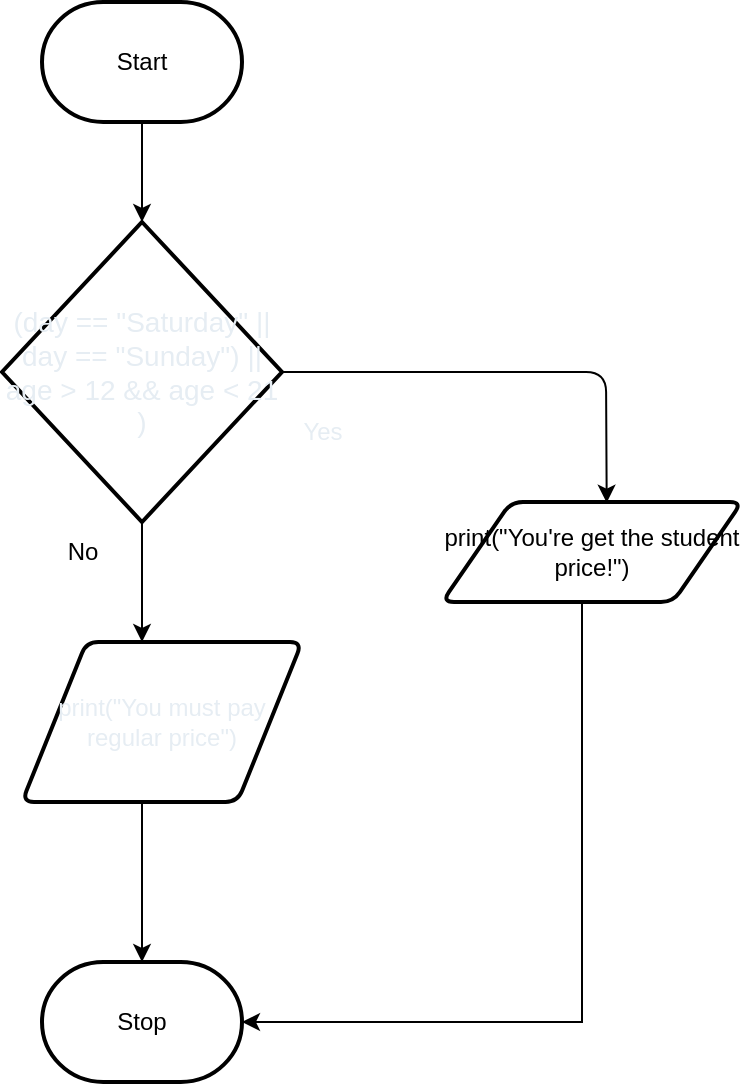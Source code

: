<mxfile>
    <diagram id="HIP3nbAZw_EuaXWnEj3U" name="Page-1">
        <mxGraphModel dx="300" dy="163" grid="1" gridSize="10" guides="1" tooltips="1" connect="1" arrows="1" fold="1" page="1" pageScale="1" pageWidth="850" pageHeight="1100" math="0" shadow="0">
            <root>
                <mxCell id="0"/>
                <mxCell id="1" parent="0"/>
                <mxCell id="31" style="edgeStyle=none;html=1;entryX=0.5;entryY=0;entryDx=0;entryDy=0;entryPerimeter=0;fontFamily=Helvetica;fontColor=#E6EDF3;" parent="1" source="2" target="28" edge="1">
                    <mxGeometry relative="1" as="geometry"/>
                </mxCell>
                <mxCell id="2" value="Start" style="strokeWidth=2;html=1;shape=mxgraph.flowchart.terminator;whiteSpace=wrap;" parent="1" vertex="1">
                    <mxGeometry x="160" y="200" width="100" height="60" as="geometry"/>
                </mxCell>
                <mxCell id="3" value="Stop" style="strokeWidth=2;html=1;shape=mxgraph.flowchart.terminator;whiteSpace=wrap;" parent="1" vertex="1">
                    <mxGeometry x="160" y="680" width="100" height="60" as="geometry"/>
                </mxCell>
                <mxCell id="9" value="No" style="text;html=1;align=center;verticalAlign=middle;resizable=0;points=[];autosize=1;strokeColor=none;fillColor=none;" parent="1" vertex="1">
                    <mxGeometry x="160" y="460" width="40" height="30" as="geometry"/>
                </mxCell>
                <mxCell id="47" style="edgeStyle=orthogonalEdgeStyle;rounded=0;html=1;fontFamily=Helvetica;fontColor=#E6EDF3;" parent="1" source="14" target="3" edge="1">
                    <mxGeometry relative="1" as="geometry">
                        <Array as="points">
                            <mxPoint x="430" y="710"/>
                        </Array>
                    </mxGeometry>
                </mxCell>
                <mxCell id="14" value="print(&quot;You're get the student price!&quot;)" style="shape=parallelogram;html=1;strokeWidth=2;perimeter=parallelogramPerimeter;whiteSpace=wrap;rounded=1;arcSize=12;size=0.23;" parent="1" vertex="1">
                    <mxGeometry x="360" y="450" width="150" height="50" as="geometry"/>
                </mxCell>
                <mxCell id="34" value="" style="edgeStyle=none;html=1;fontFamily=Helvetica;fontColor=#E6EDF3;" parent="1" source="20" target="28" edge="1">
                    <mxGeometry relative="1" as="geometry"/>
                </mxCell>
                <mxCell id="20" value="Yes" style="text;html=1;align=center;verticalAlign=middle;resizable=0;points=[];autosize=1;strokeColor=none;fillColor=none;fontFamily=Helvetica;fontColor=#E6EDF3;labelBackgroundColor=none;" parent="1" vertex="1">
                    <mxGeometry x="280" y="400" width="40" height="30" as="geometry"/>
                </mxCell>
                <mxCell id="48" style="edgeStyle=orthogonalEdgeStyle;rounded=0;html=1;fontFamily=Helvetica;fontColor=#E6EDF3;" parent="1" source="24" target="3" edge="1">
                    <mxGeometry relative="1" as="geometry">
                        <Array as="points">
                            <mxPoint x="210" y="620"/>
                            <mxPoint x="210" y="620"/>
                        </Array>
                    </mxGeometry>
                </mxCell>
                <mxCell id="24" value="print(&quot;You must pay regular price&quot;)" style="shape=parallelogram;html=1;strokeWidth=2;perimeter=parallelogramPerimeter;whiteSpace=wrap;rounded=1;arcSize=12;size=0.23;labelBackgroundColor=none;fontFamily=Helvetica;fontColor=#E6EDF3;" parent="1" vertex="1">
                    <mxGeometry x="150" y="520" width="140" height="80" as="geometry"/>
                </mxCell>
                <mxCell id="39" style="edgeStyle=none;html=1;entryX=0.549;entryY=0.007;entryDx=0;entryDy=0;entryPerimeter=0;fontFamily=Helvetica;fontColor=#E6EDF3;" parent="1" source="28" target="14" edge="1">
                    <mxGeometry relative="1" as="geometry">
                        <Array as="points">
                            <mxPoint x="442" y="385"/>
                        </Array>
                    </mxGeometry>
                </mxCell>
                <mxCell id="46" style="edgeStyle=orthogonalEdgeStyle;rounded=0;html=1;fontFamily=Helvetica;fontColor=#E6EDF3;" parent="1" source="28" target="24" edge="1">
                    <mxGeometry relative="1" as="geometry">
                        <Array as="points">
                            <mxPoint x="210" y="500"/>
                            <mxPoint x="210" y="500"/>
                        </Array>
                    </mxGeometry>
                </mxCell>
                <mxCell id="28" value="&lt;span style=&quot;font-size: 14px;&quot;&gt;(day == &quot;Saturday&quot; || day == &quot;Sunday&quot;) || age &amp;gt; 12 &amp;amp;&amp;amp; age &amp;lt; 21 )&lt;/span&gt;" style="strokeWidth=2;html=1;shape=mxgraph.flowchart.decision;whiteSpace=wrap;labelBackgroundColor=none;fontFamily=Helvetica;fontColor=#E6EDF3;" parent="1" vertex="1">
                    <mxGeometry x="140" y="310" width="140" height="150" as="geometry"/>
                </mxCell>
            </root>
        </mxGraphModel>
    </diagram>
</mxfile>